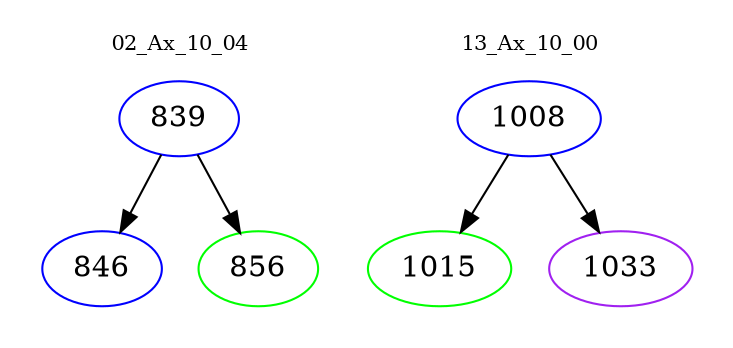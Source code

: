 digraph{
subgraph cluster_0 {
color = white
label = "02_Ax_10_04";
fontsize=10;
T0_839 [label="839", color="blue"]
T0_839 -> T0_846 [color="black"]
T0_846 [label="846", color="blue"]
T0_839 -> T0_856 [color="black"]
T0_856 [label="856", color="green"]
}
subgraph cluster_1 {
color = white
label = "13_Ax_10_00";
fontsize=10;
T1_1008 [label="1008", color="blue"]
T1_1008 -> T1_1015 [color="black"]
T1_1015 [label="1015", color="green"]
T1_1008 -> T1_1033 [color="black"]
T1_1033 [label="1033", color="purple"]
}
}
